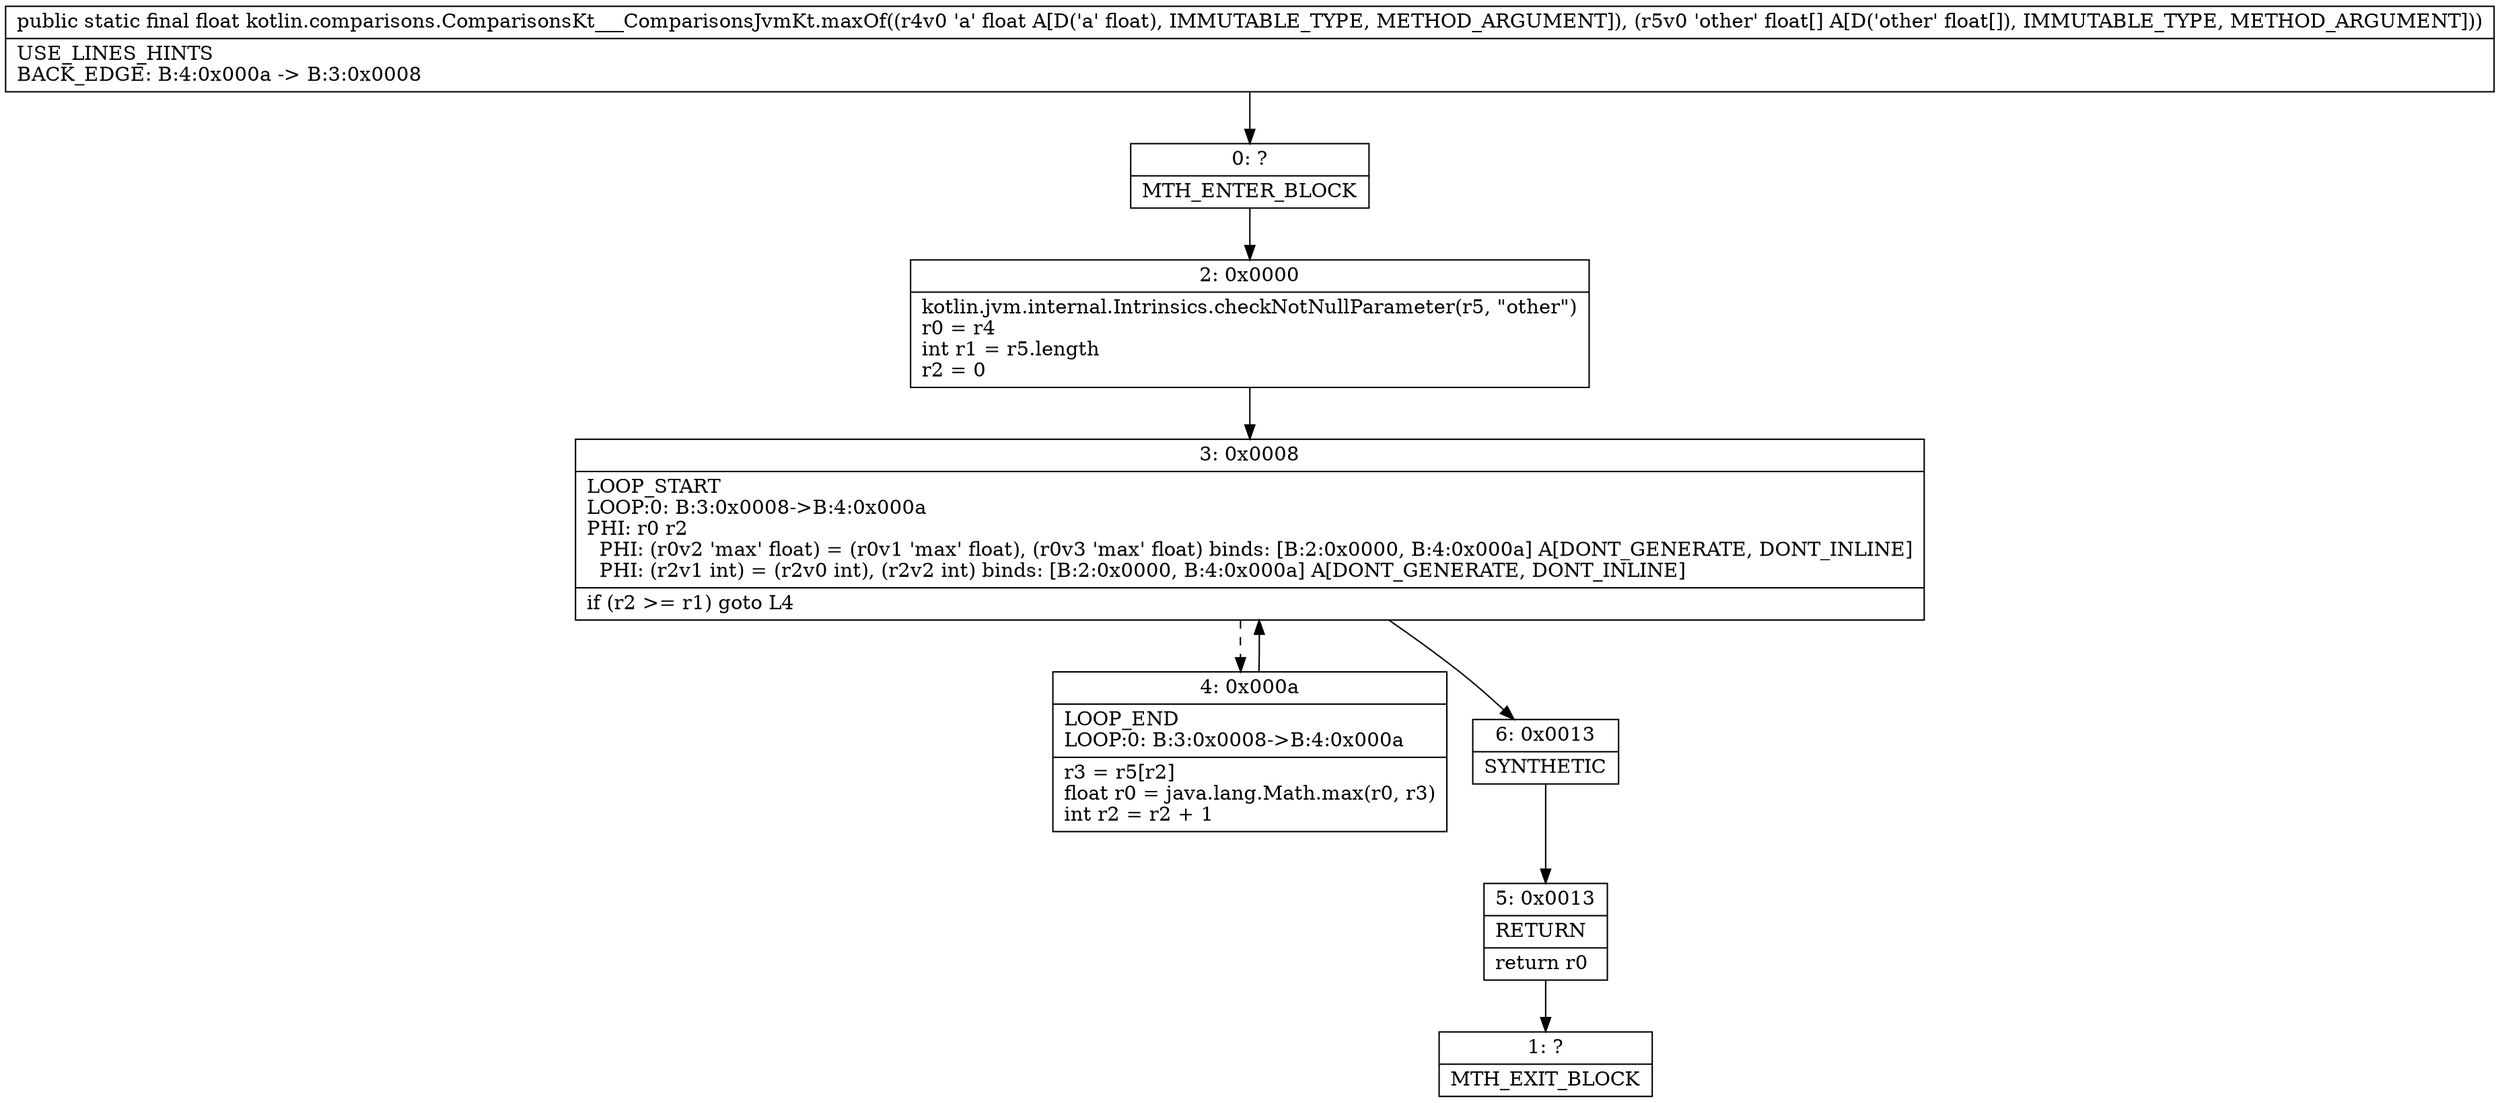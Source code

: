 digraph "CFG forkotlin.comparisons.ComparisonsKt___ComparisonsJvmKt.maxOf(F[F)F" {
Node_0 [shape=record,label="{0\:\ ?|MTH_ENTER_BLOCK\l}"];
Node_2 [shape=record,label="{2\:\ 0x0000|kotlin.jvm.internal.Intrinsics.checkNotNullParameter(r5, \"other\")\lr0 = r4\lint r1 = r5.length\lr2 = 0\l}"];
Node_3 [shape=record,label="{3\:\ 0x0008|LOOP_START\lLOOP:0: B:3:0x0008\-\>B:4:0x000a\lPHI: r0 r2 \l  PHI: (r0v2 'max' float) = (r0v1 'max' float), (r0v3 'max' float) binds: [B:2:0x0000, B:4:0x000a] A[DONT_GENERATE, DONT_INLINE]\l  PHI: (r2v1 int) = (r2v0 int), (r2v2 int) binds: [B:2:0x0000, B:4:0x000a] A[DONT_GENERATE, DONT_INLINE]\l|if (r2 \>= r1) goto L4\l}"];
Node_4 [shape=record,label="{4\:\ 0x000a|LOOP_END\lLOOP:0: B:3:0x0008\-\>B:4:0x000a\l|r3 = r5[r2]\lfloat r0 = java.lang.Math.max(r0, r3)\lint r2 = r2 + 1\l}"];
Node_6 [shape=record,label="{6\:\ 0x0013|SYNTHETIC\l}"];
Node_5 [shape=record,label="{5\:\ 0x0013|RETURN\l|return r0\l}"];
Node_1 [shape=record,label="{1\:\ ?|MTH_EXIT_BLOCK\l}"];
MethodNode[shape=record,label="{public static final float kotlin.comparisons.ComparisonsKt___ComparisonsJvmKt.maxOf((r4v0 'a' float A[D('a' float), IMMUTABLE_TYPE, METHOD_ARGUMENT]), (r5v0 'other' float[] A[D('other' float[]), IMMUTABLE_TYPE, METHOD_ARGUMENT]))  | USE_LINES_HINTS\lBACK_EDGE: B:4:0x000a \-\> B:3:0x0008\l}"];
MethodNode -> Node_0;Node_0 -> Node_2;
Node_2 -> Node_3;
Node_3 -> Node_4[style=dashed];
Node_3 -> Node_6;
Node_4 -> Node_3;
Node_6 -> Node_5;
Node_5 -> Node_1;
}


